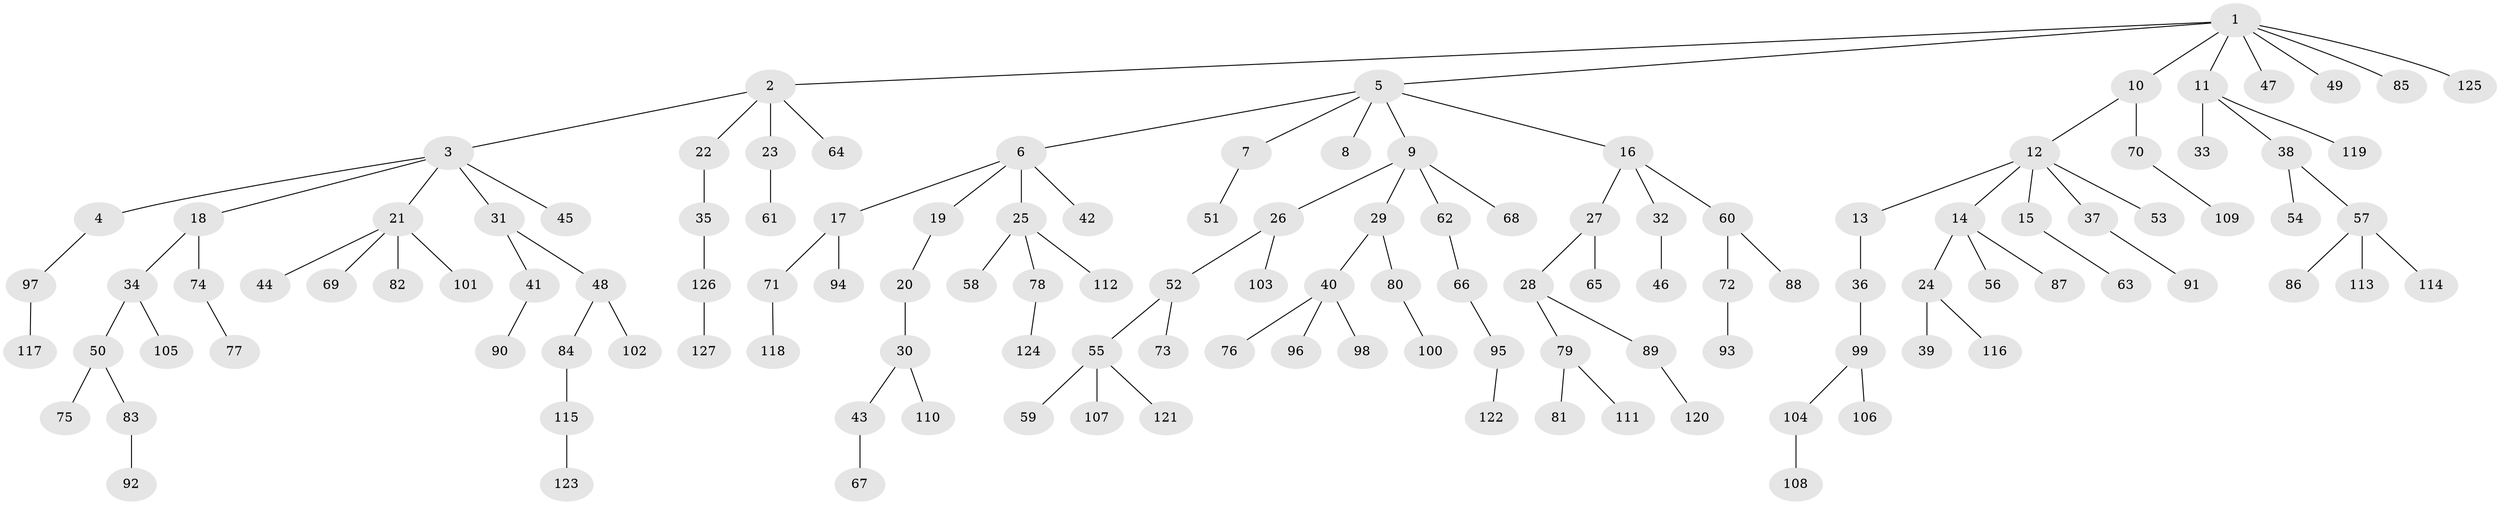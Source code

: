 // Generated by graph-tools (version 1.1) at 2025/11/02/27/25 16:11:28]
// undirected, 127 vertices, 126 edges
graph export_dot {
graph [start="1"]
  node [color=gray90,style=filled];
  1;
  2;
  3;
  4;
  5;
  6;
  7;
  8;
  9;
  10;
  11;
  12;
  13;
  14;
  15;
  16;
  17;
  18;
  19;
  20;
  21;
  22;
  23;
  24;
  25;
  26;
  27;
  28;
  29;
  30;
  31;
  32;
  33;
  34;
  35;
  36;
  37;
  38;
  39;
  40;
  41;
  42;
  43;
  44;
  45;
  46;
  47;
  48;
  49;
  50;
  51;
  52;
  53;
  54;
  55;
  56;
  57;
  58;
  59;
  60;
  61;
  62;
  63;
  64;
  65;
  66;
  67;
  68;
  69;
  70;
  71;
  72;
  73;
  74;
  75;
  76;
  77;
  78;
  79;
  80;
  81;
  82;
  83;
  84;
  85;
  86;
  87;
  88;
  89;
  90;
  91;
  92;
  93;
  94;
  95;
  96;
  97;
  98;
  99;
  100;
  101;
  102;
  103;
  104;
  105;
  106;
  107;
  108;
  109;
  110;
  111;
  112;
  113;
  114;
  115;
  116;
  117;
  118;
  119;
  120;
  121;
  122;
  123;
  124;
  125;
  126;
  127;
  1 -- 2;
  1 -- 5;
  1 -- 10;
  1 -- 11;
  1 -- 47;
  1 -- 49;
  1 -- 85;
  1 -- 125;
  2 -- 3;
  2 -- 22;
  2 -- 23;
  2 -- 64;
  3 -- 4;
  3 -- 18;
  3 -- 21;
  3 -- 31;
  3 -- 45;
  4 -- 97;
  5 -- 6;
  5 -- 7;
  5 -- 8;
  5 -- 9;
  5 -- 16;
  6 -- 17;
  6 -- 19;
  6 -- 25;
  6 -- 42;
  7 -- 51;
  9 -- 26;
  9 -- 29;
  9 -- 62;
  9 -- 68;
  10 -- 12;
  10 -- 70;
  11 -- 33;
  11 -- 38;
  11 -- 119;
  12 -- 13;
  12 -- 14;
  12 -- 15;
  12 -- 37;
  12 -- 53;
  13 -- 36;
  14 -- 24;
  14 -- 56;
  14 -- 87;
  15 -- 63;
  16 -- 27;
  16 -- 32;
  16 -- 60;
  17 -- 71;
  17 -- 94;
  18 -- 34;
  18 -- 74;
  19 -- 20;
  20 -- 30;
  21 -- 44;
  21 -- 69;
  21 -- 82;
  21 -- 101;
  22 -- 35;
  23 -- 61;
  24 -- 39;
  24 -- 116;
  25 -- 58;
  25 -- 78;
  25 -- 112;
  26 -- 52;
  26 -- 103;
  27 -- 28;
  27 -- 65;
  28 -- 79;
  28 -- 89;
  29 -- 40;
  29 -- 80;
  30 -- 43;
  30 -- 110;
  31 -- 41;
  31 -- 48;
  32 -- 46;
  34 -- 50;
  34 -- 105;
  35 -- 126;
  36 -- 99;
  37 -- 91;
  38 -- 54;
  38 -- 57;
  40 -- 76;
  40 -- 96;
  40 -- 98;
  41 -- 90;
  43 -- 67;
  48 -- 84;
  48 -- 102;
  50 -- 75;
  50 -- 83;
  52 -- 55;
  52 -- 73;
  55 -- 59;
  55 -- 107;
  55 -- 121;
  57 -- 86;
  57 -- 113;
  57 -- 114;
  60 -- 72;
  60 -- 88;
  62 -- 66;
  66 -- 95;
  70 -- 109;
  71 -- 118;
  72 -- 93;
  74 -- 77;
  78 -- 124;
  79 -- 81;
  79 -- 111;
  80 -- 100;
  83 -- 92;
  84 -- 115;
  89 -- 120;
  95 -- 122;
  97 -- 117;
  99 -- 104;
  99 -- 106;
  104 -- 108;
  115 -- 123;
  126 -- 127;
}
